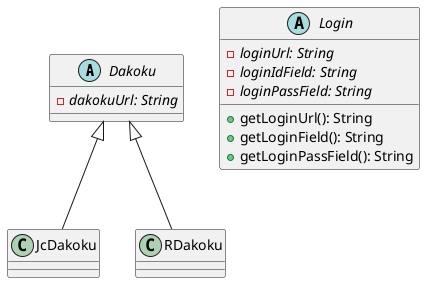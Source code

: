 @startuml
abstract class Dakoku {
    - {abstract} dakokuUrl: String
}

class JcDakoku extends Dakoku {

}

class RDakoku extends Dakoku {

}

abstract class Login {
    - {abstract} loginUrl: String
    - {abstract} loginIdField: String
    - {abstract} loginPassField: String

    + getLoginUrl(): String
    + getLoginField(): String
    + getLoginPassField(): String
}

@enduml